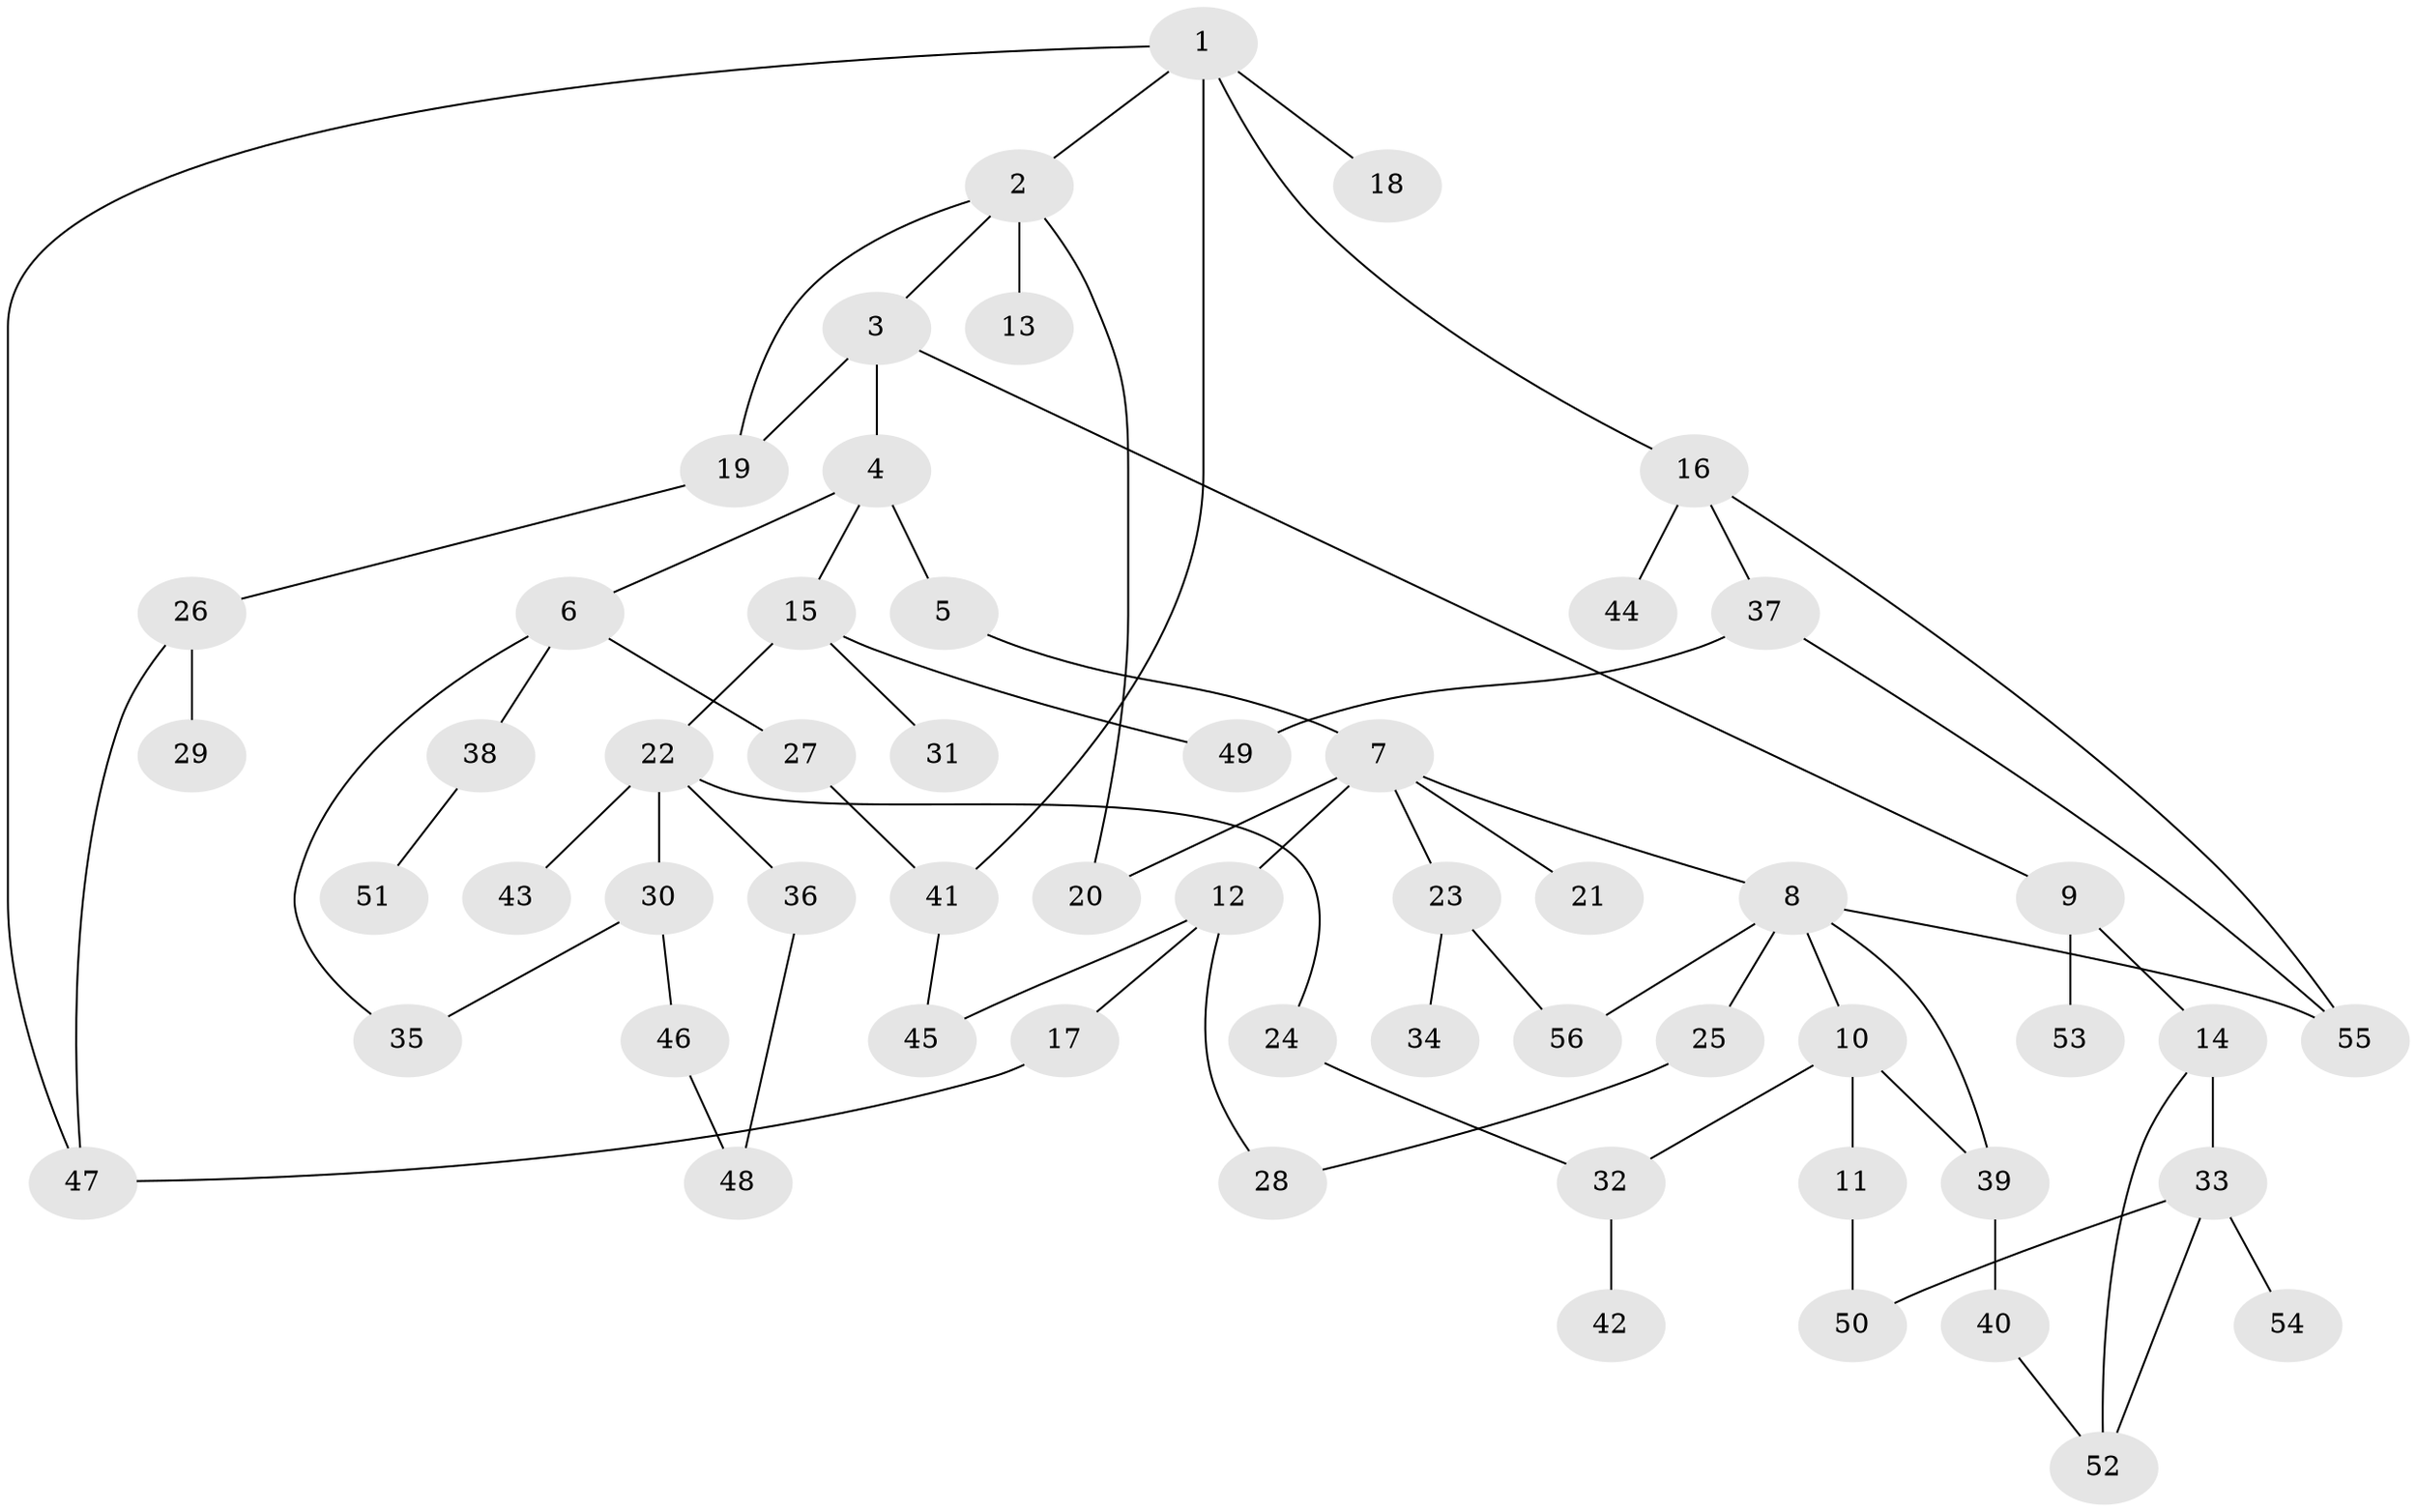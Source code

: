 // Generated by graph-tools (version 1.1) at 2025/34/03/09/25 02:34:18]
// undirected, 56 vertices, 73 edges
graph export_dot {
graph [start="1"]
  node [color=gray90,style=filled];
  1;
  2;
  3;
  4;
  5;
  6;
  7;
  8;
  9;
  10;
  11;
  12;
  13;
  14;
  15;
  16;
  17;
  18;
  19;
  20;
  21;
  22;
  23;
  24;
  25;
  26;
  27;
  28;
  29;
  30;
  31;
  32;
  33;
  34;
  35;
  36;
  37;
  38;
  39;
  40;
  41;
  42;
  43;
  44;
  45;
  46;
  47;
  48;
  49;
  50;
  51;
  52;
  53;
  54;
  55;
  56;
  1 -- 2;
  1 -- 16;
  1 -- 18;
  1 -- 47;
  1 -- 41;
  2 -- 3;
  2 -- 13;
  2 -- 19;
  2 -- 20;
  3 -- 4;
  3 -- 9;
  3 -- 19;
  4 -- 5;
  4 -- 6;
  4 -- 15;
  5 -- 7;
  6 -- 27;
  6 -- 35;
  6 -- 38;
  7 -- 8;
  7 -- 12;
  7 -- 20;
  7 -- 21;
  7 -- 23;
  8 -- 10;
  8 -- 25;
  8 -- 55;
  8 -- 56;
  8 -- 39;
  9 -- 14;
  9 -- 53;
  10 -- 11;
  10 -- 39;
  10 -- 32;
  11 -- 50;
  12 -- 17;
  12 -- 28;
  12 -- 45;
  14 -- 33;
  14 -- 52;
  15 -- 22;
  15 -- 31;
  15 -- 49;
  16 -- 37;
  16 -- 44;
  16 -- 55;
  17 -- 47;
  19 -- 26;
  22 -- 24;
  22 -- 30;
  22 -- 36;
  22 -- 43;
  23 -- 34;
  23 -- 56;
  24 -- 32;
  25 -- 28;
  26 -- 29;
  26 -- 47;
  27 -- 41;
  30 -- 46;
  30 -- 35;
  32 -- 42;
  33 -- 50;
  33 -- 54;
  33 -- 52;
  36 -- 48;
  37 -- 55;
  37 -- 49;
  38 -- 51;
  39 -- 40;
  40 -- 52;
  41 -- 45;
  46 -- 48;
}

